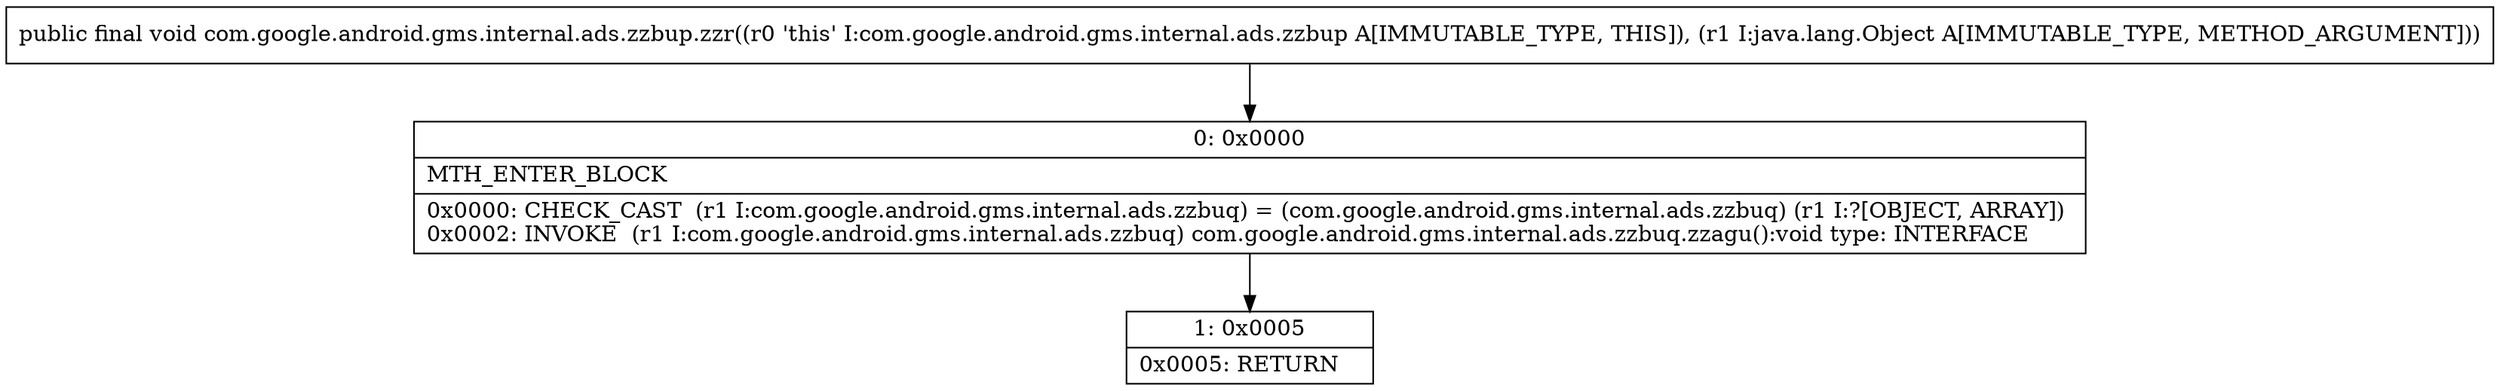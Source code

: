 digraph "CFG forcom.google.android.gms.internal.ads.zzbup.zzr(Ljava\/lang\/Object;)V" {
Node_0 [shape=record,label="{0\:\ 0x0000|MTH_ENTER_BLOCK\l|0x0000: CHECK_CAST  (r1 I:com.google.android.gms.internal.ads.zzbuq) = (com.google.android.gms.internal.ads.zzbuq) (r1 I:?[OBJECT, ARRAY]) \l0x0002: INVOKE  (r1 I:com.google.android.gms.internal.ads.zzbuq) com.google.android.gms.internal.ads.zzbuq.zzagu():void type: INTERFACE \l}"];
Node_1 [shape=record,label="{1\:\ 0x0005|0x0005: RETURN   \l}"];
MethodNode[shape=record,label="{public final void com.google.android.gms.internal.ads.zzbup.zzr((r0 'this' I:com.google.android.gms.internal.ads.zzbup A[IMMUTABLE_TYPE, THIS]), (r1 I:java.lang.Object A[IMMUTABLE_TYPE, METHOD_ARGUMENT])) }"];
MethodNode -> Node_0;
Node_0 -> Node_1;
}

